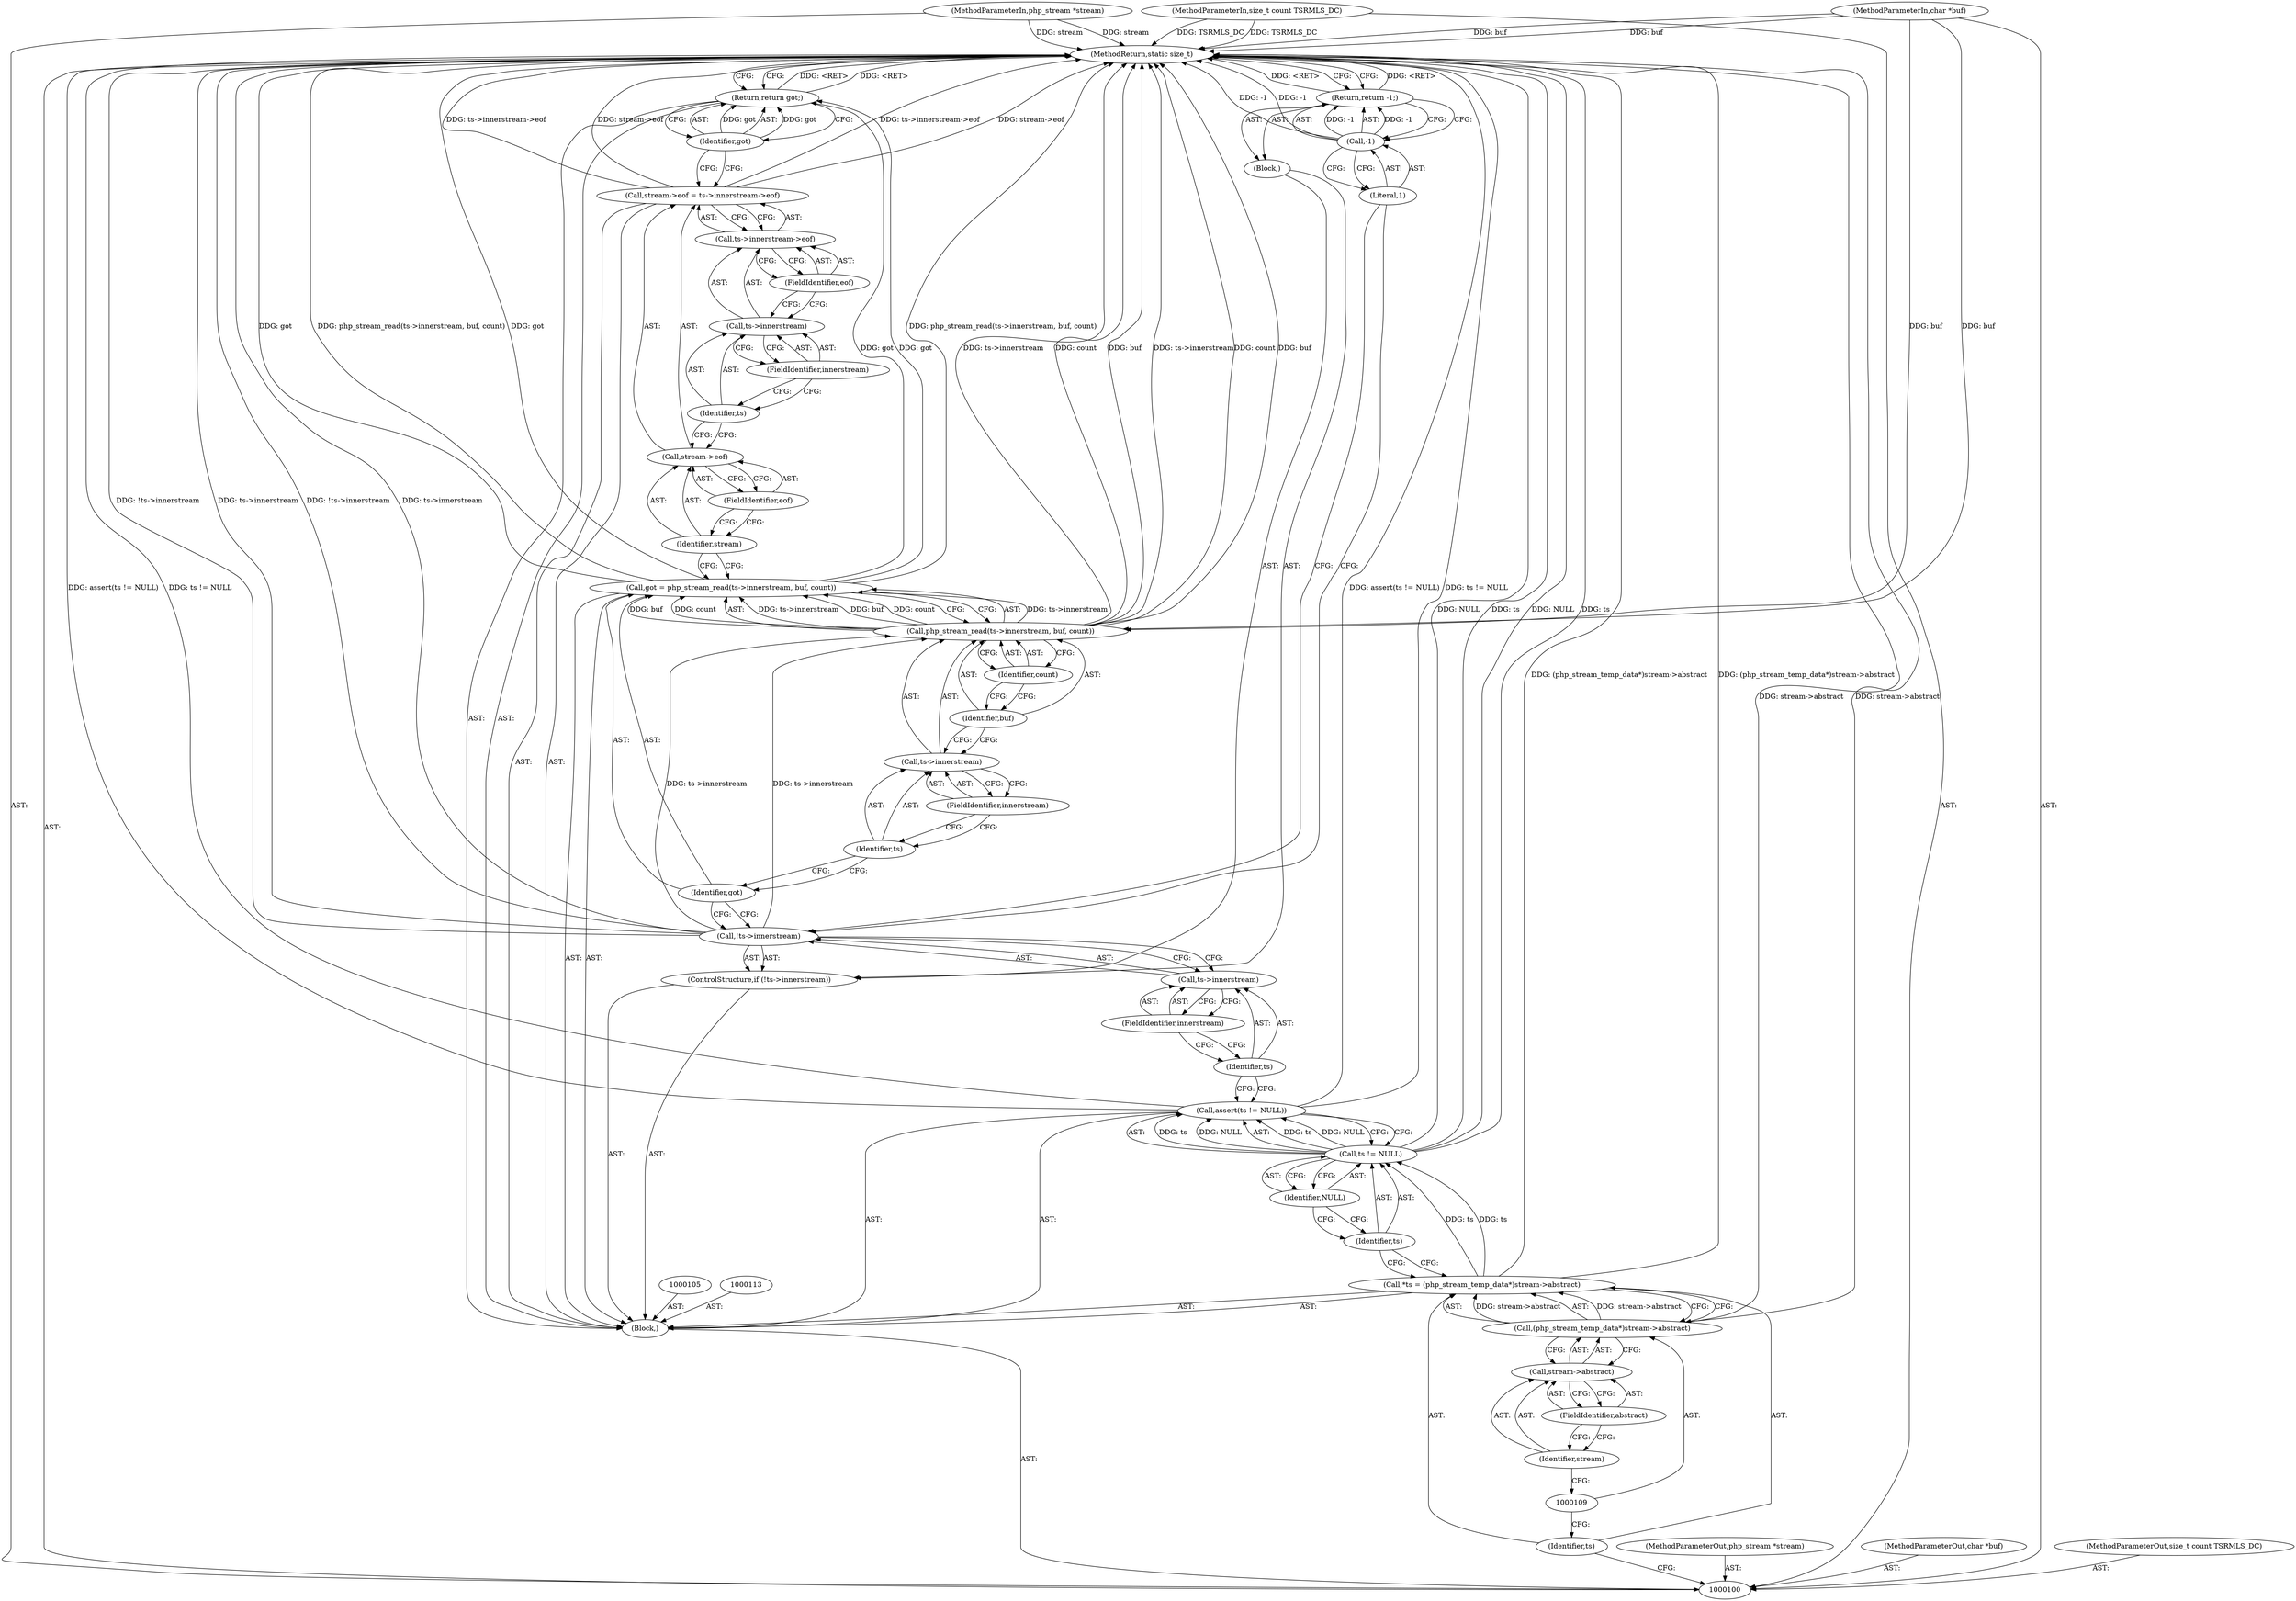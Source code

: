 digraph "0_php_6297a117d77fa3a0df2e21ca926a92c231819cd5_5" {
"1000146" [label="(MethodReturn,static size_t)"];
"1000101" [label="(MethodParameterIn,php_stream *stream)"];
"1000195" [label="(MethodParameterOut,php_stream *stream)"];
"1000102" [label="(MethodParameterIn,char *buf)"];
"1000196" [label="(MethodParameterOut,char *buf)"];
"1000103" [label="(MethodParameterIn,size_t count TSRMLS_DC)"];
"1000197" [label="(MethodParameterOut,size_t count TSRMLS_DC)"];
"1000129" [label="(Call,php_stream_read(ts->innerstream, buf, count))"];
"1000130" [label="(Call,ts->innerstream)"];
"1000131" [label="(Identifier,ts)"];
"1000132" [label="(FieldIdentifier,innerstream)"];
"1000133" [label="(Identifier,buf)"];
"1000134" [label="(Identifier,count)"];
"1000127" [label="(Call,got = php_stream_read(ts->innerstream, buf, count))"];
"1000128" [label="(Identifier,got)"];
"1000138" [label="(FieldIdentifier,eof)"];
"1000139" [label="(Call,ts->innerstream->eof)"];
"1000140" [label="(Call,ts->innerstream)"];
"1000141" [label="(Identifier,ts)"];
"1000142" [label="(FieldIdentifier,innerstream)"];
"1000143" [label="(FieldIdentifier,eof)"];
"1000135" [label="(Call,stream->eof = ts->innerstream->eof)"];
"1000136" [label="(Call,stream->eof)"];
"1000137" [label="(Identifier,stream)"];
"1000145" [label="(Identifier,got)"];
"1000144" [label="(Return,return got;)"];
"1000104" [label="(Block,)"];
"1000106" [label="(Call,*ts = (php_stream_temp_data*)stream->abstract)"];
"1000107" [label="(Identifier,ts)"];
"1000108" [label="(Call,(php_stream_temp_data*)stream->abstract)"];
"1000110" [label="(Call,stream->abstract)"];
"1000111" [label="(Identifier,stream)"];
"1000112" [label="(FieldIdentifier,abstract)"];
"1000114" [label="(Call,assert(ts != NULL))"];
"1000117" [label="(Identifier,NULL)"];
"1000115" [label="(Call,ts != NULL)"];
"1000116" [label="(Identifier,ts)"];
"1000119" [label="(Call,!ts->innerstream)"];
"1000120" [label="(Call,ts->innerstream)"];
"1000121" [label="(Identifier,ts)"];
"1000122" [label="(FieldIdentifier,innerstream)"];
"1000123" [label="(Block,)"];
"1000118" [label="(ControlStructure,if (!ts->innerstream))"];
"1000124" [label="(Return,return -1;)"];
"1000125" [label="(Call,-1)"];
"1000126" [label="(Literal,1)"];
"1000146" -> "1000100"  [label="AST: "];
"1000146" -> "1000124"  [label="CFG: "];
"1000146" -> "1000144"  [label="CFG: "];
"1000144" -> "1000146"  [label="DDG: <RET>"];
"1000124" -> "1000146"  [label="DDG: <RET>"];
"1000115" -> "1000146"  [label="DDG: NULL"];
"1000115" -> "1000146"  [label="DDG: ts"];
"1000129" -> "1000146"  [label="DDG: ts->innerstream"];
"1000129" -> "1000146"  [label="DDG: count"];
"1000129" -> "1000146"  [label="DDG: buf"];
"1000125" -> "1000146"  [label="DDG: -1"];
"1000106" -> "1000146"  [label="DDG: (php_stream_temp_data*)stream->abstract"];
"1000114" -> "1000146"  [label="DDG: assert(ts != NULL)"];
"1000114" -> "1000146"  [label="DDG: ts != NULL"];
"1000135" -> "1000146"  [label="DDG: ts->innerstream->eof"];
"1000135" -> "1000146"  [label="DDG: stream->eof"];
"1000127" -> "1000146"  [label="DDG: got"];
"1000127" -> "1000146"  [label="DDG: php_stream_read(ts->innerstream, buf, count)"];
"1000119" -> "1000146"  [label="DDG: !ts->innerstream"];
"1000119" -> "1000146"  [label="DDG: ts->innerstream"];
"1000103" -> "1000146"  [label="DDG: TSRMLS_DC"];
"1000102" -> "1000146"  [label="DDG: buf"];
"1000101" -> "1000146"  [label="DDG: stream"];
"1000108" -> "1000146"  [label="DDG: stream->abstract"];
"1000101" -> "1000100"  [label="AST: "];
"1000101" -> "1000146"  [label="DDG: stream"];
"1000195" -> "1000100"  [label="AST: "];
"1000102" -> "1000100"  [label="AST: "];
"1000102" -> "1000146"  [label="DDG: buf"];
"1000102" -> "1000129"  [label="DDG: buf"];
"1000196" -> "1000100"  [label="AST: "];
"1000103" -> "1000100"  [label="AST: "];
"1000103" -> "1000146"  [label="DDG: TSRMLS_DC"];
"1000197" -> "1000100"  [label="AST: "];
"1000129" -> "1000127"  [label="AST: "];
"1000129" -> "1000134"  [label="CFG: "];
"1000130" -> "1000129"  [label="AST: "];
"1000133" -> "1000129"  [label="AST: "];
"1000134" -> "1000129"  [label="AST: "];
"1000127" -> "1000129"  [label="CFG: "];
"1000129" -> "1000146"  [label="DDG: ts->innerstream"];
"1000129" -> "1000146"  [label="DDG: count"];
"1000129" -> "1000146"  [label="DDG: buf"];
"1000129" -> "1000127"  [label="DDG: ts->innerstream"];
"1000129" -> "1000127"  [label="DDG: buf"];
"1000129" -> "1000127"  [label="DDG: count"];
"1000119" -> "1000129"  [label="DDG: ts->innerstream"];
"1000102" -> "1000129"  [label="DDG: buf"];
"1000130" -> "1000129"  [label="AST: "];
"1000130" -> "1000132"  [label="CFG: "];
"1000131" -> "1000130"  [label="AST: "];
"1000132" -> "1000130"  [label="AST: "];
"1000133" -> "1000130"  [label="CFG: "];
"1000131" -> "1000130"  [label="AST: "];
"1000131" -> "1000128"  [label="CFG: "];
"1000132" -> "1000131"  [label="CFG: "];
"1000132" -> "1000130"  [label="AST: "];
"1000132" -> "1000131"  [label="CFG: "];
"1000130" -> "1000132"  [label="CFG: "];
"1000133" -> "1000129"  [label="AST: "];
"1000133" -> "1000130"  [label="CFG: "];
"1000134" -> "1000133"  [label="CFG: "];
"1000134" -> "1000129"  [label="AST: "];
"1000134" -> "1000133"  [label="CFG: "];
"1000129" -> "1000134"  [label="CFG: "];
"1000127" -> "1000104"  [label="AST: "];
"1000127" -> "1000129"  [label="CFG: "];
"1000128" -> "1000127"  [label="AST: "];
"1000129" -> "1000127"  [label="AST: "];
"1000137" -> "1000127"  [label="CFG: "];
"1000127" -> "1000146"  [label="DDG: got"];
"1000127" -> "1000146"  [label="DDG: php_stream_read(ts->innerstream, buf, count)"];
"1000129" -> "1000127"  [label="DDG: ts->innerstream"];
"1000129" -> "1000127"  [label="DDG: buf"];
"1000129" -> "1000127"  [label="DDG: count"];
"1000127" -> "1000144"  [label="DDG: got"];
"1000128" -> "1000127"  [label="AST: "];
"1000128" -> "1000119"  [label="CFG: "];
"1000131" -> "1000128"  [label="CFG: "];
"1000138" -> "1000136"  [label="AST: "];
"1000138" -> "1000137"  [label="CFG: "];
"1000136" -> "1000138"  [label="CFG: "];
"1000139" -> "1000135"  [label="AST: "];
"1000139" -> "1000143"  [label="CFG: "];
"1000140" -> "1000139"  [label="AST: "];
"1000143" -> "1000139"  [label="AST: "];
"1000135" -> "1000139"  [label="CFG: "];
"1000140" -> "1000139"  [label="AST: "];
"1000140" -> "1000142"  [label="CFG: "];
"1000141" -> "1000140"  [label="AST: "];
"1000142" -> "1000140"  [label="AST: "];
"1000143" -> "1000140"  [label="CFG: "];
"1000141" -> "1000140"  [label="AST: "];
"1000141" -> "1000136"  [label="CFG: "];
"1000142" -> "1000141"  [label="CFG: "];
"1000142" -> "1000140"  [label="AST: "];
"1000142" -> "1000141"  [label="CFG: "];
"1000140" -> "1000142"  [label="CFG: "];
"1000143" -> "1000139"  [label="AST: "];
"1000143" -> "1000140"  [label="CFG: "];
"1000139" -> "1000143"  [label="CFG: "];
"1000135" -> "1000104"  [label="AST: "];
"1000135" -> "1000139"  [label="CFG: "];
"1000136" -> "1000135"  [label="AST: "];
"1000139" -> "1000135"  [label="AST: "];
"1000145" -> "1000135"  [label="CFG: "];
"1000135" -> "1000146"  [label="DDG: ts->innerstream->eof"];
"1000135" -> "1000146"  [label="DDG: stream->eof"];
"1000136" -> "1000135"  [label="AST: "];
"1000136" -> "1000138"  [label="CFG: "];
"1000137" -> "1000136"  [label="AST: "];
"1000138" -> "1000136"  [label="AST: "];
"1000141" -> "1000136"  [label="CFG: "];
"1000137" -> "1000136"  [label="AST: "];
"1000137" -> "1000127"  [label="CFG: "];
"1000138" -> "1000137"  [label="CFG: "];
"1000145" -> "1000144"  [label="AST: "];
"1000145" -> "1000135"  [label="CFG: "];
"1000144" -> "1000145"  [label="CFG: "];
"1000145" -> "1000144"  [label="DDG: got"];
"1000144" -> "1000104"  [label="AST: "];
"1000144" -> "1000145"  [label="CFG: "];
"1000145" -> "1000144"  [label="AST: "];
"1000146" -> "1000144"  [label="CFG: "];
"1000144" -> "1000146"  [label="DDG: <RET>"];
"1000145" -> "1000144"  [label="DDG: got"];
"1000127" -> "1000144"  [label="DDG: got"];
"1000104" -> "1000100"  [label="AST: "];
"1000105" -> "1000104"  [label="AST: "];
"1000106" -> "1000104"  [label="AST: "];
"1000113" -> "1000104"  [label="AST: "];
"1000114" -> "1000104"  [label="AST: "];
"1000118" -> "1000104"  [label="AST: "];
"1000127" -> "1000104"  [label="AST: "];
"1000135" -> "1000104"  [label="AST: "];
"1000144" -> "1000104"  [label="AST: "];
"1000106" -> "1000104"  [label="AST: "];
"1000106" -> "1000108"  [label="CFG: "];
"1000107" -> "1000106"  [label="AST: "];
"1000108" -> "1000106"  [label="AST: "];
"1000116" -> "1000106"  [label="CFG: "];
"1000106" -> "1000146"  [label="DDG: (php_stream_temp_data*)stream->abstract"];
"1000108" -> "1000106"  [label="DDG: stream->abstract"];
"1000106" -> "1000115"  [label="DDG: ts"];
"1000107" -> "1000106"  [label="AST: "];
"1000107" -> "1000100"  [label="CFG: "];
"1000109" -> "1000107"  [label="CFG: "];
"1000108" -> "1000106"  [label="AST: "];
"1000108" -> "1000110"  [label="CFG: "];
"1000109" -> "1000108"  [label="AST: "];
"1000110" -> "1000108"  [label="AST: "];
"1000106" -> "1000108"  [label="CFG: "];
"1000108" -> "1000146"  [label="DDG: stream->abstract"];
"1000108" -> "1000106"  [label="DDG: stream->abstract"];
"1000110" -> "1000108"  [label="AST: "];
"1000110" -> "1000112"  [label="CFG: "];
"1000111" -> "1000110"  [label="AST: "];
"1000112" -> "1000110"  [label="AST: "];
"1000108" -> "1000110"  [label="CFG: "];
"1000111" -> "1000110"  [label="AST: "];
"1000111" -> "1000109"  [label="CFG: "];
"1000112" -> "1000111"  [label="CFG: "];
"1000112" -> "1000110"  [label="AST: "];
"1000112" -> "1000111"  [label="CFG: "];
"1000110" -> "1000112"  [label="CFG: "];
"1000114" -> "1000104"  [label="AST: "];
"1000114" -> "1000115"  [label="CFG: "];
"1000115" -> "1000114"  [label="AST: "];
"1000121" -> "1000114"  [label="CFG: "];
"1000114" -> "1000146"  [label="DDG: assert(ts != NULL)"];
"1000114" -> "1000146"  [label="DDG: ts != NULL"];
"1000115" -> "1000114"  [label="DDG: ts"];
"1000115" -> "1000114"  [label="DDG: NULL"];
"1000117" -> "1000115"  [label="AST: "];
"1000117" -> "1000116"  [label="CFG: "];
"1000115" -> "1000117"  [label="CFG: "];
"1000115" -> "1000114"  [label="AST: "];
"1000115" -> "1000117"  [label="CFG: "];
"1000116" -> "1000115"  [label="AST: "];
"1000117" -> "1000115"  [label="AST: "];
"1000114" -> "1000115"  [label="CFG: "];
"1000115" -> "1000146"  [label="DDG: NULL"];
"1000115" -> "1000146"  [label="DDG: ts"];
"1000115" -> "1000114"  [label="DDG: ts"];
"1000115" -> "1000114"  [label="DDG: NULL"];
"1000106" -> "1000115"  [label="DDG: ts"];
"1000116" -> "1000115"  [label="AST: "];
"1000116" -> "1000106"  [label="CFG: "];
"1000117" -> "1000116"  [label="CFG: "];
"1000119" -> "1000118"  [label="AST: "];
"1000119" -> "1000120"  [label="CFG: "];
"1000120" -> "1000119"  [label="AST: "];
"1000126" -> "1000119"  [label="CFG: "];
"1000128" -> "1000119"  [label="CFG: "];
"1000119" -> "1000146"  [label="DDG: !ts->innerstream"];
"1000119" -> "1000146"  [label="DDG: ts->innerstream"];
"1000119" -> "1000129"  [label="DDG: ts->innerstream"];
"1000120" -> "1000119"  [label="AST: "];
"1000120" -> "1000122"  [label="CFG: "];
"1000121" -> "1000120"  [label="AST: "];
"1000122" -> "1000120"  [label="AST: "];
"1000119" -> "1000120"  [label="CFG: "];
"1000121" -> "1000120"  [label="AST: "];
"1000121" -> "1000114"  [label="CFG: "];
"1000122" -> "1000121"  [label="CFG: "];
"1000122" -> "1000120"  [label="AST: "];
"1000122" -> "1000121"  [label="CFG: "];
"1000120" -> "1000122"  [label="CFG: "];
"1000123" -> "1000118"  [label="AST: "];
"1000124" -> "1000123"  [label="AST: "];
"1000118" -> "1000104"  [label="AST: "];
"1000119" -> "1000118"  [label="AST: "];
"1000123" -> "1000118"  [label="AST: "];
"1000124" -> "1000123"  [label="AST: "];
"1000124" -> "1000125"  [label="CFG: "];
"1000125" -> "1000124"  [label="AST: "];
"1000146" -> "1000124"  [label="CFG: "];
"1000124" -> "1000146"  [label="DDG: <RET>"];
"1000125" -> "1000124"  [label="DDG: -1"];
"1000125" -> "1000124"  [label="AST: "];
"1000125" -> "1000126"  [label="CFG: "];
"1000126" -> "1000125"  [label="AST: "];
"1000124" -> "1000125"  [label="CFG: "];
"1000125" -> "1000146"  [label="DDG: -1"];
"1000125" -> "1000124"  [label="DDG: -1"];
"1000126" -> "1000125"  [label="AST: "];
"1000126" -> "1000119"  [label="CFG: "];
"1000125" -> "1000126"  [label="CFG: "];
}
